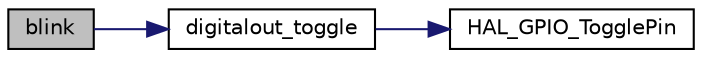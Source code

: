 digraph "blink"
{
  edge [fontname="Helvetica",fontsize="10",labelfontname="Helvetica",labelfontsize="10"];
  node [fontname="Helvetica",fontsize="10",shape=record];
  rankdir="LR";
  Node0 [label="blink",height=0.2,width=0.4,color="black", fillcolor="grey75", style="filled", fontcolor="black"];
  Node0 -> Node1 [color="midnightblue",fontsize="10",style="solid",fontname="Helvetica"];
  Node1 [label="digitalout_toggle",height=0.2,width=0.4,color="black", fillcolor="white", style="filled",URL="$digital__out_8h.html#a549af9eaff8500d0b994e5461ea0f2df",tooltip="Toggle pin output. "];
  Node1 -> Node2 [color="midnightblue",fontsize="10",style="solid",fontname="Helvetica"];
  Node2 [label="HAL_GPIO_TogglePin",height=0.2,width=0.4,color="black", fillcolor="white", style="filled",URL="$group___g_p_i_o___exported___functions___group2.html#gaf5e0c89f752de5cdedcc30db068133f6"];
}
